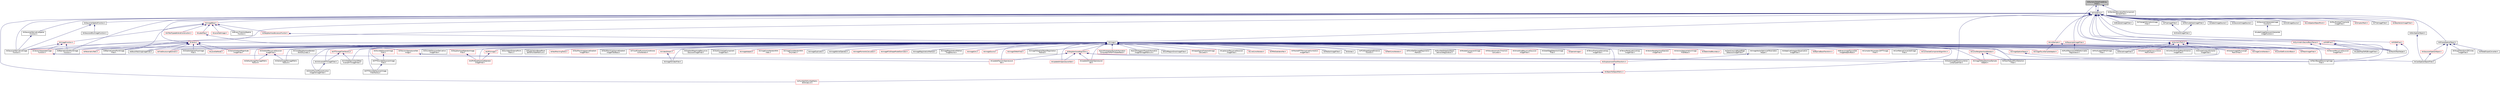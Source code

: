 digraph "itkNumericTraitsFixedArrayPixel.h"
{
 // LATEX_PDF_SIZE
  edge [fontname="Helvetica",fontsize="10",labelfontname="Helvetica",labelfontsize="10"];
  node [fontname="Helvetica",fontsize="10",shape=record];
  Node1 [label="itkNumericTraitsFixedArray\lPixel.h",height=0.2,width=0.4,color="black", fillcolor="grey75", style="filled", fontcolor="black",tooltip=" "];
  Node1 -> Node2 [dir="back",color="midnightblue",fontsize="10",style="solid",fontname="Helvetica"];
  Node2 [label="itkFixedArray.h",height=0.2,width=0.4,color="black", fillcolor="white", style="filled",URL="$itkFixedArray_8h.html",tooltip=" "];
  Node2 -> Node3 [dir="back",color="midnightblue",fontsize="10",style="solid",fontname="Helvetica"];
  Node3 [label="itkBSplineControlPointImage\lFilter.h",height=0.2,width=0.4,color="black", fillcolor="white", style="filled",URL="$itkBSplineControlPointImageFilter_8h.html",tooltip=" "];
  Node2 -> Node4 [dir="back",color="midnightblue",fontsize="10",style="solid",fontname="Helvetica"];
  Node4 [label="itkBSplineControlPointImage\lFunction.h",height=0.2,width=0.4,color="black", fillcolor="white", style="filled",URL="$itkBSplineControlPointImageFunction_8h.html",tooltip=" "];
  Node2 -> Node5 [dir="back",color="midnightblue",fontsize="10",style="solid",fontname="Helvetica"];
  Node5 [label="itkBilateralImageFilter.h",height=0.2,width=0.4,color="black", fillcolor="white", style="filled",URL="$itkBilateralImageFilter_8h.html",tooltip=" "];
  Node2 -> Node6 [dir="back",color="midnightblue",fontsize="10",style="solid",fontname="Helvetica"];
  Node6 [label="itkBoxSpatialObject.h",height=0.2,width=0.4,color="black", fillcolor="white", style="filled",URL="$itkBoxSpatialObject_8h.html",tooltip=" "];
  Node6 -> Node7 [dir="back",color="midnightblue",fontsize="10",style="solid",fontname="Helvetica"];
  Node7 [label="itkCastSpatialObjectFilter.h",height=0.2,width=0.4,color="black", fillcolor="white", style="filled",URL="$itkCastSpatialObjectFilter_8h.html",tooltip=" "];
  Node2 -> Node8 [dir="back",color="midnightblue",fontsize="10",style="solid",fontname="Helvetica"];
  Node8 [label="itkChangeInformationImage\lFilter.h",height=0.2,width=0.4,color="black", fillcolor="white", style="filled",URL="$itkChangeInformationImageFilter_8h.html",tooltip=" "];
  Node2 -> Node9 [dir="back",color="midnightblue",fontsize="10",style="solid",fontname="Helvetica"];
  Node9 [label="itkEllipseSpatialObject.h",height=0.2,width=0.4,color="black", fillcolor="white", style="filled",URL="$itkEllipseSpatialObject_8h.html",tooltip=" "];
  Node9 -> Node7 [dir="back",color="midnightblue",fontsize="10",style="solid",fontname="Helvetica"];
  Node9 -> Node10 [dir="back",color="midnightblue",fontsize="10",style="solid",fontname="Helvetica"];
  Node10 [label="itkGaussianSpatialObject.h",height=0.2,width=0.4,color="red", fillcolor="white", style="filled",URL="$itkGaussianSpatialObject_8h.html",tooltip=" "];
  Node10 -> Node7 [dir="back",color="midnightblue",fontsize="10",style="solid",fontname="Helvetica"];
  Node9 -> Node12 [dir="back",color="midnightblue",fontsize="10",style="solid",fontname="Helvetica"];
  Node12 [label="itkHoughTransform2DCircles\lImageFilter.h",height=0.2,width=0.4,color="black", fillcolor="white", style="filled",URL="$itkHoughTransform2DCirclesImageFilter_8h.html",tooltip=" "];
  Node9 -> Node13 [dir="back",color="midnightblue",fontsize="10",style="solid",fontname="Helvetica"];
  Node13 [label="itkMetaEllipseConverter.h",height=0.2,width=0.4,color="black", fillcolor="white", style="filled",URL="$itkMetaEllipseConverter_8h.html",tooltip=" "];
  Node2 -> Node14 [dir="back",color="midnightblue",fontsize="10",style="solid",fontname="Helvetica"];
  Node14 [label="itkFlipImageFilter.h",height=0.2,width=0.4,color="black", fillcolor="white", style="filled",URL="$itkFlipImageFilter_8h.html",tooltip=" "];
  Node14 -> Node15 [dir="back",color="midnightblue",fontsize="10",style="solid",fontname="Helvetica"];
  Node15 [label="itkOrientImageFilter.h",height=0.2,width=0.4,color="black", fillcolor="white", style="filled",URL="$itkOrientImageFilter_8h.html",tooltip=" "];
  Node2 -> Node16 [dir="back",color="midnightblue",fontsize="10",style="solid",fontname="Helvetica"];
  Node16 [label="itkGaborImageSource.h",height=0.2,width=0.4,color="black", fillcolor="white", style="filled",URL="$itkGaborImageSource_8h.html",tooltip=" "];
  Node2 -> Node17 [dir="back",color="midnightblue",fontsize="10",style="solid",fontname="Helvetica"];
  Node17 [label="itkGaussianDerivativeImage\lFunction.h",height=0.2,width=0.4,color="black", fillcolor="white", style="filled",URL="$itkGaussianDerivativeImageFunction_8h.html",tooltip=" "];
  Node2 -> Node18 [dir="back",color="midnightblue",fontsize="10",style="solid",fontname="Helvetica"];
  Node18 [label="itkGaussianDerivativeSpatial\lFunction.h",height=0.2,width=0.4,color="black", fillcolor="white", style="filled",URL="$itkGaussianDerivativeSpatialFunction_8h.html",tooltip=" "];
  Node18 -> Node17 [dir="back",color="midnightblue",fontsize="10",style="solid",fontname="Helvetica"];
  Node2 -> Node19 [dir="back",color="midnightblue",fontsize="10",style="solid",fontname="Helvetica"];
  Node19 [label="itkGaussianImageSource.h",height=0.2,width=0.4,color="black", fillcolor="white", style="filled",URL="$itkGaussianImageSource_8h.html",tooltip=" "];
  Node2 -> Node20 [dir="back",color="midnightblue",fontsize="10",style="solid",fontname="Helvetica"];
  Node20 [label="itkGaussianInterpolateImage\lFunction.h",height=0.2,width=0.4,color="black", fillcolor="white", style="filled",URL="$itkGaussianInterpolateImageFunction_8h.html",tooltip=" "];
  Node20 -> Node21 [dir="back",color="midnightblue",fontsize="10",style="solid",fontname="Helvetica"];
  Node21 [label="itkLabelImageGaussianInterpolate\lImageFunction.h",height=0.2,width=0.4,color="black", fillcolor="white", style="filled",URL="$itkLabelImageGaussianInterpolateImageFunction_8h.html",tooltip=" "];
  Node2 -> Node22 [dir="back",color="midnightblue",fontsize="10",style="solid",fontname="Helvetica"];
  Node22 [label="itkGaussianSpatialFunction.h",height=0.2,width=0.4,color="black", fillcolor="white", style="filled",URL="$itkGaussianSpatialFunction_8h.html",tooltip=" "];
  Node22 -> Node23 [dir="back",color="midnightblue",fontsize="10",style="solid",fontname="Helvetica"];
  Node23 [label="itkGaussianBlurImageFunction.h",height=0.2,width=0.4,color="black", fillcolor="white", style="filled",URL="$itkGaussianBlurImageFunction_8h.html",tooltip=" "];
  Node22 -> Node17 [dir="back",color="midnightblue",fontsize="10",style="solid",fontname="Helvetica"];
  Node2 -> Node24 [dir="back",color="midnightblue",fontsize="10",style="solid",fontname="Helvetica"];
  Node24 [label="itkGridImageSource.h",height=0.2,width=0.4,color="black", fillcolor="white", style="filled",URL="$itkGridImageSource_8h.html",tooltip=" "];
  Node2 -> Node25 [dir="back",color="midnightblue",fontsize="10",style="solid",fontname="Helvetica"];
  Node25 [label="itkImage.h",height=0.2,width=0.4,color="black", fillcolor="white", style="filled",URL="$itkImage_8h.html",tooltip=" "];
  Node25 -> Node26 [dir="back",color="midnightblue",fontsize="10",style="solid",fontname="Helvetica"];
  Node26 [label="itkAdaptiveHistogramEqualization\lImageFilter.h",height=0.2,width=0.4,color="black", fillcolor="white", style="filled",URL="$itkAdaptiveHistogramEqualizationImageFilter_8h.html",tooltip=" "];
  Node25 -> Node27 [dir="back",color="midnightblue",fontsize="10",style="solid",fontname="Helvetica"];
  Node27 [label="itkBSplineBaseTransform.h",height=0.2,width=0.4,color="red", fillcolor="white", style="filled",URL="$itkBSplineBaseTransform_8h.html",tooltip=" "];
  Node25 -> Node4 [dir="back",color="midnightblue",fontsize="10",style="solid",fontname="Helvetica"];
  Node25 -> Node50 [dir="back",color="midnightblue",fontsize="10",style="solid",fontname="Helvetica"];
  Node50 [label="itkBinaryImageToLevelSet\lImageAdaptorBase.h",height=0.2,width=0.4,color="red", fillcolor="white", style="filled",URL="$itkBinaryImageToLevelSetImageAdaptorBase_8h.html",tooltip=" "];
  Node25 -> Node52 [dir="back",color="midnightblue",fontsize="10",style="solid",fontname="Helvetica"];
  Node52 [label="itkBlockMatchingImageFilter.h",height=0.2,width=0.4,color="black", fillcolor="white", style="filled",URL="$itkBlockMatchingImageFilter_8h.html",tooltip=" "];
  Node25 -> Node53 [dir="back",color="midnightblue",fontsize="10",style="solid",fontname="Helvetica"];
  Node53 [label="itkComplexToComplex1DFFTImage\lFilter.h",height=0.2,width=0.4,color="red", fillcolor="white", style="filled",URL="$itkComplexToComplex1DFFTImageFilter_8h.html",tooltip=" "];
  Node25 -> Node56 [dir="back",color="midnightblue",fontsize="10",style="solid",fontname="Helvetica"];
  Node56 [label="itkConfidenceConnectedImage\lFilter.h",height=0.2,width=0.4,color="black", fillcolor="white", style="filled",URL="$itkConfidenceConnectedImageFilter_8h.html",tooltip=" "];
  Node25 -> Node57 [dir="back",color="midnightblue",fontsize="10",style="solid",fontname="Helvetica"];
  Node57 [label="itkConnectedComponentAlgorithm.h",height=0.2,width=0.4,color="red", fillcolor="white", style="filled",URL="$itkConnectedComponentAlgorithm_8h.html",tooltip=" "];
  Node25 -> Node61 [dir="back",color="midnightblue",fontsize="10",style="solid",fontname="Helvetica"];
  Node61 [label="itkConstNeighborhoodIterator.h",height=0.2,width=0.4,color="red", fillcolor="white", style="filled",URL="$itkConstNeighborhoodIterator_8h.html",tooltip=" "];
  Node61 -> Node165 [dir="back",color="midnightblue",fontsize="10",style="solid",fontname="Helvetica"];
  Node165 [label="itkImageToNeighborhoodSample\lAdaptor.h",height=0.2,width=0.4,color="red", fillcolor="white", style="filled",URL="$itkImageToNeighborhoodSampleAdaptor_8h.html",tooltip=" "];
  Node61 -> Node174 [dir="back",color="midnightblue",fontsize="10",style="solid",fontname="Helvetica"];
  Node174 [label="itkMaskFeaturePointSelection\lFilter.h",height=0.2,width=0.4,color="black", fillcolor="white", style="filled",URL="$itkMaskFeaturePointSelectionFilter_8h.html",tooltip=" "];
  Node25 -> Node239 [dir="back",color="midnightblue",fontsize="10",style="solid",fontname="Helvetica"];
  Node239 [label="itkConstNeighborhoodIterator\lWithOnlyIndex.h",height=0.2,width=0.4,color="black", fillcolor="white", style="filled",URL="$itkConstNeighborhoodIteratorWithOnlyIndex_8h.html",tooltip=" "];
  Node25 -> Node240 [dir="back",color="midnightblue",fontsize="10",style="solid",fontname="Helvetica"];
  Node240 [label="itkContourDirectedMeanDistance\lImageFilter.h",height=0.2,width=0.4,color="black", fillcolor="white", style="filled",URL="$itkContourDirectedMeanDistanceImageFilter_8h.html",tooltip=" "];
  Node25 -> Node241 [dir="back",color="midnightblue",fontsize="10",style="solid",fontname="Helvetica"];
  Node241 [label="itkDefaultImageToImageMetric\lTraitsv4.h",height=0.2,width=0.4,color="red", fillcolor="white", style="filled",URL="$itkDefaultImageToImageMetricTraitsv4_8h.html",tooltip=" "];
  Node25 -> Node253 [dir="back",color="midnightblue",fontsize="10",style="solid",fontname="Helvetica"];
  Node253 [label="itkDirectFourierReconstruction\lImageToImageFilter.h",height=0.2,width=0.4,color="black", fillcolor="white", style="filled",URL="$itkDirectFourierReconstructionImageToImageFilter_8h.html",tooltip=" "];
  Node25 -> Node254 [dir="back",color="midnightblue",fontsize="10",style="solid",fontname="Helvetica"];
  Node254 [label="itkDiscreteGaussianDerivative\lImageFilter.h",height=0.2,width=0.4,color="black", fillcolor="white", style="filled",URL="$itkDiscreteGaussianDerivativeImageFilter_8h.html",tooltip=" "];
  Node25 -> Node255 [dir="back",color="midnightblue",fontsize="10",style="solid",fontname="Helvetica"];
  Node255 [label="itkDiscreteGaussianImage\lFilter.h",height=0.2,width=0.4,color="red", fillcolor="white", style="filled",URL="$itkDiscreteGaussianImageFilter_8h.html",tooltip=" "];
  Node255 -> Node256 [dir="back",color="midnightblue",fontsize="10",style="solid",fontname="Helvetica"];
  Node256 [label="itkFFTDiscreteGaussianImage\lFilter.h",height=0.2,width=0.4,color="black", fillcolor="white", style="filled",URL="$itkFFTDiscreteGaussianImageFilter_8h.html",tooltip=" "];
  Node256 -> Node257 [dir="back",color="midnightblue",fontsize="10",style="solid",fontname="Helvetica"];
  Node257 [label="itkFFTDiscreteGaussianImage\lFilterFactory.h",height=0.2,width=0.4,color="black", fillcolor="white", style="filled",URL="$itkFFTDiscreteGaussianImageFilterFactory_8h.html",tooltip=" "];
  Node25 -> Node259 [dir="back",color="midnightblue",fontsize="10",style="solid",fontname="Helvetica"];
  Node259 [label="itkDisplacementFieldTransform.h",height=0.2,width=0.4,color="red", fillcolor="white", style="filled",URL="$itkDisplacementFieldTransform_8h.html",tooltip=" "];
  Node259 -> Node265 [dir="back",color="midnightblue",fontsize="10",style="solid",fontname="Helvetica"];
  Node265 [label="itkObjectToObjectMetric.h",height=0.2,width=0.4,color="red", fillcolor="white", style="filled",URL="$itkObjectToObjectMetric_8h.html",tooltip=" "];
  Node265 -> Node267 [dir="back",color="midnightblue",fontsize="10",style="solid",fontname="Helvetica"];
  Node267 [label="itkPointSetToPointSetMetric\lWithIndexv4.h",height=0.2,width=0.4,color="red", fillcolor="white", style="filled",URL="$itkPointSetToPointSetMetricWithIndexv4_8h.html",tooltip=" "];
  Node25 -> Node277 [dir="back",color="midnightblue",fontsize="10",style="solid",fontname="Helvetica"];
  Node277 [label="itkEuclideanDistancePoint\lMetric.h",height=0.2,width=0.4,color="black", fillcolor="white", style="filled",URL="$itkEuclideanDistancePointMetric_8h.html",tooltip=" "];
  Node25 -> Node270 [dir="back",color="midnightblue",fontsize="10",style="solid",fontname="Helvetica"];
  Node270 [label="itkExpectationBasedPoint\lSetToPointSetMetricv4.h",height=0.2,width=0.4,color="black", fillcolor="white", style="filled",URL="$itkExpectationBasedPointSetToPointSetMetricv4_8h.html",tooltip=" "];
  Node25 -> Node256 [dir="back",color="midnightblue",fontsize="10",style="solid",fontname="Helvetica"];
  Node25 -> Node257 [dir="back",color="midnightblue",fontsize="10",style="solid",fontname="Helvetica"];
  Node25 -> Node278 [dir="back",color="midnightblue",fontsize="10",style="solid",fontname="Helvetica"];
  Node278 [label="itkFFTImageFilterFactory.h",height=0.2,width=0.4,color="red", fillcolor="white", style="filled",URL="$itkFFTImageFilterFactory_8h.html",tooltip=" "];
  Node278 -> Node289 [dir="back",color="midnightblue",fontsize="10",style="solid",fontname="Helvetica"];
  Node289 [label="itkVnlHalfHermitianToReal\lInverseFFTImageFilter.h",height=0.2,width=0.4,color="black", fillcolor="white", style="filled",URL="$itkVnlHalfHermitianToRealInverseFFTImageFilter_8h.html",tooltip=" "];
  Node278 -> Node291 [dir="back",color="midnightblue",fontsize="10",style="solid",fontname="Helvetica"];
  Node291 [label="itkVnlInverseFFTImageFilter.h",height=0.2,width=0.4,color="black", fillcolor="white", style="filled",URL="$itkVnlInverseFFTImageFilter_8h.html",tooltip=" "];
  Node291 -> Node253 [dir="back",color="midnightblue",fontsize="10",style="solid",fontname="Helvetica"];
  Node25 -> Node293 [dir="back",color="midnightblue",fontsize="10",style="solid",fontname="Helvetica"];
  Node293 [label="itkFastMarchingTraits.h",height=0.2,width=0.4,color="red", fillcolor="white", style="filled",URL="$itkFastMarchingTraits_8h.html",tooltip=" "];
  Node25 -> Node301 [dir="back",color="midnightblue",fontsize="10",style="solid",fontname="Helvetica"];
  Node301 [label="itkFastMarchingUpwindGradient\lImageFilter.h",height=0.2,width=0.4,color="red", fillcolor="white", style="filled",URL="$itkFastMarchingUpwindGradientImageFilter_8h.html",tooltip=" "];
  Node25 -> Node214 [dir="back",color="midnightblue",fontsize="10",style="solid",fontname="Helvetica"];
  Node214 [label="itkFastMarchingUpwindGradient\lImageFilterBase.h",height=0.2,width=0.4,color="black", fillcolor="white", style="filled",URL="$itkFastMarchingUpwindGradientImageFilterBase_8h.html",tooltip=" "];
  Node25 -> Node303 [dir="back",color="midnightblue",fontsize="10",style="solid",fontname="Helvetica"];
  Node303 [label="itkFlatStructuringElement.h",height=0.2,width=0.4,color="red", fillcolor="white", style="filled",URL="$itkFlatStructuringElement_8h.html",tooltip=" "];
  Node25 -> Node307 [dir="back",color="midnightblue",fontsize="10",style="solid",fontname="Helvetica"];
  Node307 [label="itkFloodFilledFunctionConditional\lConstIterator.h",height=0.2,width=0.4,color="red", fillcolor="white", style="filled",URL="$itkFloodFilledFunctionConditionalConstIterator_8h.html",tooltip=" "];
  Node25 -> Node312 [dir="back",color="midnightblue",fontsize="10",style="solid",fontname="Helvetica"];
  Node312 [label="itkGPUImage.h",height=0.2,width=0.4,color="red", fillcolor="white", style="filled",URL="$itkGPUImage_8h.html",tooltip=" "];
  Node312 -> Node322 [dir="back",color="midnightblue",fontsize="10",style="solid",fontname="Helvetica"];
  Node322 [label="itkGPUNeighborhoodOperator\lImageFilter.h",height=0.2,width=0.4,color="red", fillcolor="white", style="filled",URL="$itkGPUNeighborhoodOperatorImageFilter_8h.html",tooltip=" "];
  Node25 -> Node322 [dir="back",color="midnightblue",fontsize="10",style="solid",fontname="Helvetica"];
  Node25 -> Node17 [dir="back",color="midnightblue",fontsize="10",style="solid",fontname="Helvetica"];
  Node25 -> Node324 [dir="back",color="midnightblue",fontsize="10",style="solid",fontname="Helvetica"];
  Node324 [label="itkGradientMagnitudeRecursive\lGaussianImageFilter.h",height=0.2,width=0.4,color="black", fillcolor="white", style="filled",URL="$itkGradientMagnitudeRecursiveGaussianImageFilter_8h.html",tooltip=" "];
  Node25 -> Node325 [dir="back",color="midnightblue",fontsize="10",style="solid",fontname="Helvetica"];
  Node325 [label="itkGradientRecursiveGaussian\lImageFilter.h",height=0.2,width=0.4,color="red", fillcolor="white", style="filled",URL="$itkGradientRecursiveGaussianImageFilter_8h.html",tooltip=" "];
  Node325 -> Node241 [dir="back",color="midnightblue",fontsize="10",style="solid",fontname="Helvetica"];
  Node325 -> Node334 [dir="back",color="midnightblue",fontsize="10",style="solid",fontname="Helvetica"];
  Node334 [label="itkVectorImageToImageMetric\lTraitsv4.h",height=0.2,width=0.4,color="black", fillcolor="white", style="filled",URL="$itkVectorImageToImageMetricTraitsv4_8h.html",tooltip=" "];
  Node25 -> Node335 [dir="back",color="midnightblue",fontsize="10",style="solid",fontname="Helvetica"];
  Node335 [label="itkGradientVectorFlowImage\lFilter.h",height=0.2,width=0.4,color="black", fillcolor="white", style="filled",URL="$itkGradientVectorFlowImageFilter_8h.html",tooltip=" "];
  Node25 -> Node336 [dir="back",color="midnightblue",fontsize="10",style="solid",fontname="Helvetica"];
  Node336 [label="itkHardConnectedComponent\lImageFilter.h",height=0.2,width=0.4,color="black", fillcolor="white", style="filled",URL="$itkHardConnectedComponentImageFilter_8h.html",tooltip=" "];
  Node25 -> Node337 [dir="back",color="midnightblue",fontsize="10",style="solid",fontname="Helvetica"];
  Node337 [label="itkHessianRecursiveGaussian\lImageFilter.h",height=0.2,width=0.4,color="red", fillcolor="white", style="filled",URL="$itkHessianRecursiveGaussianImageFilter_8h.html",tooltip=" "];
  Node25 -> Node339 [dir="back",color="midnightblue",fontsize="10",style="solid",fontname="Helvetica"];
  Node339 [label="itkImageAdaptor.h",height=0.2,width=0.4,color="red", fillcolor="white", style="filled",URL="$itkImageAdaptor_8h.html",tooltip=" "];
  Node25 -> Node366 [dir="back",color="midnightblue",fontsize="10",style="solid",fontname="Helvetica"];
  Node366 [label="itkImageConstIterator.h",height=0.2,width=0.4,color="red", fillcolor="white", style="filled",URL="$itkImageConstIterator_8h.html",tooltip=" "];
  Node25 -> Node418 [dir="back",color="midnightblue",fontsize="10",style="solid",fontname="Helvetica"];
  Node418 [label="itkImageConstIteratorWith\lIndex.h",height=0.2,width=0.4,color="red", fillcolor="white", style="filled",URL="$itkImageConstIteratorWithIndex_8h.html",tooltip=" "];
  Node25 -> Node563 [dir="back",color="midnightblue",fontsize="10",style="solid",fontname="Helvetica"];
  Node563 [label="itkImageConstIteratorWith\lOnlyIndex.h",height=0.2,width=0.4,color="red", fillcolor="white", style="filled",URL="$itkImageConstIteratorWithOnlyIndex_8h.html",tooltip=" "];
  Node25 -> Node566 [dir="back",color="midnightblue",fontsize="10",style="solid",fontname="Helvetica"];
  Node566 [label="itkImageDuplicator.h",height=0.2,width=0.4,color="black", fillcolor="white", style="filled",URL="$itkImageDuplicator_8h.html",tooltip=" "];
  Node25 -> Node567 [dir="back",color="midnightblue",fontsize="10",style="solid",fontname="Helvetica"];
  Node567 [label="itkImageKernelOperator.h",height=0.2,width=0.4,color="black", fillcolor="white", style="filled",URL="$itkImageKernelOperator_8h.html",tooltip=" "];
  Node25 -> Node568 [dir="back",color="midnightblue",fontsize="10",style="solid",fontname="Helvetica"];
  Node568 [label="itkImageMomentsCalculator.h",height=0.2,width=0.4,color="red", fillcolor="white", style="filled",URL="$itkImageMomentsCalculator_8h.html",tooltip=" "];
  Node25 -> Node387 [dir="back",color="midnightblue",fontsize="10",style="solid",fontname="Helvetica"];
  Node387 [label="itkImagePCAShapeModelEstimator.h",height=0.2,width=0.4,color="red", fillcolor="white", style="filled",URL="$itkImagePCAShapeModelEstimator_8h.html",tooltip=" "];
  Node25 -> Node40 [dir="back",color="midnightblue",fontsize="10",style="solid",fontname="Helvetica"];
  Node40 [label="itkImageRegistrationMethod.h",height=0.2,width=0.4,color="black", fillcolor="white", style="filled",URL="$itkImageRegistrationMethod_8h.html",tooltip=" "];
  Node25 -> Node444 [dir="back",color="midnightblue",fontsize="10",style="solid",fontname="Helvetica"];
  Node444 [label="itkImageRegistrationMethod\lImageSource.h",height=0.2,width=0.4,color="black", fillcolor="white", style="filled",URL="$itkImageRegistrationMethodImageSource_8h.html",tooltip=" "];
  Node25 -> Node571 [dir="back",color="midnightblue",fontsize="10",style="solid",fontname="Helvetica"];
  Node571 [label="itkImageSink.h",height=0.2,width=0.4,color="red", fillcolor="white", style="filled",URL="$itkImageSink_8h.html",tooltip=" "];
  Node25 -> Node592 [dir="back",color="midnightblue",fontsize="10",style="solid",fontname="Helvetica"];
  Node592 [label="itkImageSource.h",height=0.2,width=0.4,color="red", fillcolor="white", style="filled",URL="$itkImageSource_8h.html",tooltip=" "];
  Node25 -> Node838 [dir="back",color="midnightblue",fontsize="10",style="solid",fontname="Helvetica"];
  Node838 [label="itkImageSpatialObject.h",height=0.2,width=0.4,color="red", fillcolor="white", style="filled",URL="$itkImageSpatialObject_8h.html",tooltip=" "];
  Node838 -> Node7 [dir="back",color="midnightblue",fontsize="10",style="solid",fontname="Helvetica"];
  Node25 -> Node392 [dir="back",color="midnightblue",fontsize="10",style="solid",fontname="Helvetica"];
  Node392 [label="itkImageToListSampleAdaptor.h",height=0.2,width=0.4,color="red", fillcolor="white", style="filled",URL="$itkImageToListSampleAdaptor_8h.html",tooltip=" "];
  Node25 -> Node165 [dir="back",color="midnightblue",fontsize="10",style="solid",fontname="Helvetica"];
  Node25 -> Node840 [dir="back",color="midnightblue",fontsize="10",style="solid",fontname="Helvetica"];
  Node840 [label="itkImageToPathFilter.h",height=0.2,width=0.4,color="red", fillcolor="white", style="filled",URL="$itkImageToPathFilter_8h.html",tooltip=" "];
  Node25 -> Node841 [dir="back",color="midnightblue",fontsize="10",style="solid",fontname="Helvetica"];
  Node841 [label="itkImageToSpatialObjectRegistration\lMethod.h",height=0.2,width=0.4,color="black", fillcolor="white", style="filled",URL="$itkImageToSpatialObjectRegistrationMethod_8h.html",tooltip=" "];
  Node25 -> Node842 [dir="back",color="midnightblue",fontsize="10",style="solid",fontname="Helvetica"];
  Node842 [label="itkImageToVideoFilter.h",height=0.2,width=0.4,color="black", fillcolor="white", style="filled",URL="$itkImageToVideoFilter_8h.html",tooltip=" "];
  Node25 -> Node843 [dir="back",color="midnightblue",fontsize="10",style="solid",fontname="Helvetica"];
  Node843 [label="itkImageVectorOptimizerParameters\lHelper.h",height=0.2,width=0.4,color="black", fillcolor="white", style="filled",URL="$itkImageVectorOptimizerParametersHelper_8h.html",tooltip=" "];
  Node843 -> Node259 [dir="back",color="midnightblue",fontsize="10",style="solid",fontname="Helvetica"];
  Node25 -> Node844 [dir="back",color="midnightblue",fontsize="10",style="solid",fontname="Helvetica"];
  Node844 [label="itkJointHistogramMutualInformation\lComputeJointPDFThreaderBase.h",height=0.2,width=0.4,color="red", fillcolor="white", style="filled",URL="$itkJointHistogramMutualInformationComputeJointPDFThreaderBase_8h.html",tooltip=" "];
  Node25 -> Node250 [dir="back",color="midnightblue",fontsize="10",style="solid",fontname="Helvetica"];
  Node250 [label="itkJointHistogramMutualInformation\lImageToImageMetricv4.h",height=0.2,width=0.4,color="black", fillcolor="white", style="filled",URL="$itkJointHistogramMutualInformationImageToImageMetricv4_8h.html",tooltip=" "];
  Node25 -> Node399 [dir="back",color="midnightblue",fontsize="10",style="solid",fontname="Helvetica"];
  Node399 [label="itkKLMRegionGrowImageFilter.h",height=0.2,width=0.4,color="black", fillcolor="white", style="filled",URL="$itkKLMRegionGrowImageFilter_8h.html",tooltip=" "];
  Node25 -> Node846 [dir="back",color="midnightblue",fontsize="10",style="solid",fontname="Helvetica"];
  Node846 [label="itkKappaSigmaThresholdImage\lCalculator.h",height=0.2,width=0.4,color="red", fillcolor="white", style="filled",URL="$itkKappaSigmaThresholdImageCalculator_8h.html",tooltip=" "];
  Node25 -> Node756 [dir="back",color="midnightblue",fontsize="10",style="solid",fontname="Helvetica"];
  Node756 [label="itkLabelMapToRGBImageFilter.h",height=0.2,width=0.4,color="black", fillcolor="white", style="filled",URL="$itkLabelMapToRGBImageFilter_8h.html",tooltip=" "];
  Node25 -> Node695 [dir="back",color="midnightblue",fontsize="10",style="solid",fontname="Helvetica"];
  Node695 [label="itkLaplacianRecursiveGaussian\lImageFilter.h",height=0.2,width=0.4,color="black", fillcolor="white", style="filled",URL="$itkLaplacianRecursiveGaussianImageFilter_8h.html",tooltip=" "];
  Node25 -> Node448 [dir="back",color="midnightblue",fontsize="10",style="solid",fontname="Helvetica"];
  Node448 [label="itkLevelSetEvolutionBase.h",height=0.2,width=0.4,color="red", fillcolor="white", style="filled",URL="$itkLevelSetEvolutionBase_8h.html",tooltip=" "];
  Node25 -> Node847 [dir="back",color="midnightblue",fontsize="10",style="solid",fontname="Helvetica"];
  Node847 [label="itkLevelSetNode.h",height=0.2,width=0.4,color="red", fillcolor="white", style="filled",URL="$itkLevelSetNode_8h.html",tooltip=" "];
  Node25 -> Node853 [dir="back",color="midnightblue",fontsize="10",style="solid",fontname="Helvetica"];
  Node853 [label="itkLineConstIterator.h",height=0.2,width=0.4,color="red", fillcolor="white", style="filled",URL="$itkLineConstIterator_8h.html",tooltip=" "];
  Node25 -> Node855 [dir="back",color="midnightblue",fontsize="10",style="solid",fontname="Helvetica"];
  Node855 [label="itkMRASlabIdentifier.h",height=0.2,width=0.4,color="red", fillcolor="white", style="filled",URL="$itkMRASlabIdentifier_8h.html",tooltip=" "];
  Node25 -> Node856 [dir="back",color="midnightblue",fontsize="10",style="solid",fontname="Helvetica"];
  Node856 [label="itkMalcolmSparseLevelSet\lImage.h",height=0.2,width=0.4,color="red", fillcolor="white", style="filled",URL="$itkMalcolmSparseLevelSetImage_8h.html",tooltip=" "];
  Node856 -> Node204 [dir="back",color="midnightblue",fontsize="10",style="solid",fontname="Helvetica"];
  Node204 [label="itkUpdateMalcolmSparseLevel\lSet.h",height=0.2,width=0.4,color="red", fillcolor="white", style="filled",URL="$itkUpdateMalcolmSparseLevelSet_8h.html",tooltip=" "];
  Node25 -> Node174 [dir="back",color="midnightblue",fontsize="10",style="solid",fontname="Helvetica"];
  Node25 -> Node761 [dir="back",color="midnightblue",fontsize="10",style="solid",fontname="Helvetica"];
  Node761 [label="itkMaskedFFTNormalizedCorrelation\lImageFilter.h",height=0.2,width=0.4,color="red", fillcolor="white", style="filled",URL="$itkMaskedFFTNormalizedCorrelationImageFilter_8h.html",tooltip=" "];
  Node25 -> Node490 [dir="back",color="midnightblue",fontsize="10",style="solid",fontname="Helvetica"];
  Node490 [label="itkMeanImageFilter.h",height=0.2,width=0.4,color="red", fillcolor="white", style="filled",URL="$itkMeanImageFilter_8h.html",tooltip=" "];
  Node25 -> Node491 [dir="back",color="midnightblue",fontsize="10",style="solid",fontname="Helvetica"];
  Node491 [label="itkMedianImageFilter.h",height=0.2,width=0.4,color="black", fillcolor="white", style="filled",URL="$itkMedianImageFilter_8h.html",tooltip=" "];
  Node25 -> Node404 [dir="back",color="midnightblue",fontsize="10",style="solid",fontname="Helvetica"];
  Node404 [label="itkMultiLabelSTAPLEImage\lFilter.h",height=0.2,width=0.4,color="black", fillcolor="white", style="filled",URL="$itkMultiLabelSTAPLEImageFilter_8h.html",tooltip=" "];
  Node25 -> Node103 [dir="back",color="midnightblue",fontsize="10",style="solid",fontname="Helvetica"];
  Node103 [label="itkMultiResolutionPDEDeformable\lRegistration.h",height=0.2,width=0.4,color="black", fillcolor="white", style="filled",URL="$itkMultiResolutionPDEDeformableRegistration_8h.html",tooltip=" "];
  Node25 -> Node227 [dir="back",color="midnightblue",fontsize="10",style="solid",fontname="Helvetica"];
  Node227 [label="itkNeighborhoodAlgorithm.h",height=0.2,width=0.4,color="red", fillcolor="white", style="filled",URL="$itkNeighborhoodAlgorithm_8h.html",tooltip=" "];
  Node227 -> Node167 [dir="back",color="midnightblue",fontsize="10",style="solid",fontname="Helvetica"];
  Node167 [label="itkPatchBasedDenoisingImage\lFilter.h",height=0.2,width=0.4,color="black", fillcolor="white", style="filled",URL="$itkPatchBasedDenoisingImageFilter_8h.html",tooltip=" "];
  Node227 -> Node203 [dir="back",color="midnightblue",fontsize="10",style="solid",fontname="Helvetica"];
  Node203 [label="itkScalarImageToCooccurrence\lListSampleFilter.h",height=0.2,width=0.4,color="black", fillcolor="white", style="filled",URL="$itkScalarImageToCooccurrenceListSampleFilter_8h.html",tooltip=" "];
  Node227 -> Node204 [dir="back",color="midnightblue",fontsize="10",style="solid",fontname="Helvetica"];
  Node227 -> Node206 [dir="back",color="midnightblue",fontsize="10",style="solid",fontname="Helvetica"];
  Node206 [label="itkUpdateShiSparseLevelSet.h",height=0.2,width=0.4,color="red", fillcolor="white", style="filled",URL="$itkUpdateShiSparseLevelSet_8h.html",tooltip=" "];
  Node227 -> Node207 [dir="back",color="midnightblue",fontsize="10",style="solid",fontname="Helvetica"];
  Node207 [label="itkUpdateWhitakerSparseLevel\lSet.h",height=0.2,width=0.4,color="red", fillcolor="white", style="filled",URL="$itkUpdateWhitakerSparseLevelSet_8h.html",tooltip=" "];
  Node25 -> Node769 [dir="back",color="midnightblue",fontsize="10",style="solid",fontname="Helvetica"];
  Node769 [label="itkNeighborhoodOperatorImage\lFilter.h",height=0.2,width=0.4,color="red", fillcolor="white", style="filled",URL="$itkNeighborhoodOperatorImageFilter_8h.html",tooltip=" "];
  Node769 -> Node322 [dir="back",color="midnightblue",fontsize="10",style="solid",fontname="Helvetica"];
  Node25 -> Node493 [dir="back",color="midnightblue",fontsize="10",style="solid",fontname="Helvetica"];
  Node493 [label="itkNoiseImageFilter.h",height=0.2,width=0.4,color="black", fillcolor="white", style="filled",URL="$itkNoiseImageFilter_8h.html",tooltip=" "];
  Node25 -> Node265 [dir="back",color="midnightblue",fontsize="10",style="solid",fontname="Helvetica"];
  Node25 -> Node857 [dir="back",color="midnightblue",fontsize="10",style="solid",fontname="Helvetica"];
  Node857 [label="itkOctree.h",height=0.2,width=0.4,color="black", fillcolor="white", style="filled",URL="$itkOctree_8h.html",tooltip=" "];
  Node25 -> Node858 [dir="back",color="midnightblue",fontsize="10",style="solid",fontname="Helvetica"];
  Node858 [label="itkPCAShapeSignedDistance\lFunction.h",height=0.2,width=0.4,color="black", fillcolor="white", style="filled",URL="$itkPCAShapeSignedDistanceFunction_8h.html",tooltip=" "];
  Node25 -> Node859 [dir="back",color="midnightblue",fontsize="10",style="solid",fontname="Helvetica"];
  Node859 [label="itkPathConstIterator.h",height=0.2,width=0.4,color="red", fillcolor="white", style="filled",URL="$itkPathConstIterator_8h.html",tooltip=" "];
  Node25 -> Node330 [dir="back",color="midnightblue",fontsize="10",style="solid",fontname="Helvetica"];
  Node330 [label="itkPointSetToImageRegistration\lMethod.h",height=0.2,width=0.4,color="black", fillcolor="white", style="filled",URL="$itkPointSetToImageRegistrationMethod_8h.html",tooltip=" "];
  Node25 -> Node331 [dir="back",color="midnightblue",fontsize="10",style="solid",fontname="Helvetica"];
  Node331 [label="itkPointSetToSpatialObject\lDemonsRegistration.h",height=0.2,width=0.4,color="black", fillcolor="white", style="filled",URL="$itkPointSetToSpatialObjectDemonsRegistration_8h.html",tooltip=" "];
  Node25 -> Node696 [dir="back",color="midnightblue",fontsize="10",style="solid",fontname="Helvetica"];
  Node696 [label="itkRelabelComponentImage\lFilter.h",height=0.2,width=0.4,color="red", fillcolor="white", style="filled",URL="$itkRelabelComponentImageFilter_8h.html",tooltip=" "];
  Node25 -> Node861 [dir="back",color="midnightblue",fontsize="10",style="solid",fontname="Helvetica"];
  Node861 [label="itkRobustAutomaticThreshold\lCalculator.h",height=0.2,width=0.4,color="red", fillcolor="white", style="filled",URL="$itkRobustAutomaticThresholdCalculator_8h.html",tooltip=" "];
  Node25 -> Node862 [dir="back",color="midnightblue",fontsize="10",style="solid",fontname="Helvetica"];
  Node862 [label="itkScalarImageToCooccurrence\lMatrixFilter.h",height=0.2,width=0.4,color="red", fillcolor="white", style="filled",URL="$itkScalarImageToCooccurrenceMatrixFilter_8h.html",tooltip=" "];
  Node25 -> Node864 [dir="back",color="midnightblue",fontsize="10",style="solid",fontname="Helvetica"];
  Node864 [label="itkScalarImageToRunLength\lMatrixFilter.h",height=0.2,width=0.4,color="red", fillcolor="white", style="filled",URL="$itkScalarImageToRunLengthMatrixFilter_8h.html",tooltip=" "];
  Node25 -> Node494 [dir="back",color="midnightblue",fontsize="10",style="solid",fontname="Helvetica"];
  Node494 [label="itkSimpleContourExtractor\lImageFilter.h",height=0.2,width=0.4,color="black", fillcolor="white", style="filled",URL="$itkSimpleContourExtractorImageFilter_8h.html",tooltip=" "];
  Node25 -> Node496 [dir="back",color="midnightblue",fontsize="10",style="solid",fontname="Helvetica"];
  Node496 [label="itkSmoothingRecursiveGaussian\lImageFilter.h",height=0.2,width=0.4,color="red", fillcolor="white", style="filled",URL="$itkSmoothingRecursiveGaussianImageFilter_8h.html",tooltip=" "];
  Node25 -> Node808 [dir="back",color="midnightblue",fontsize="10",style="solid",fontname="Helvetica"];
  Node808 [label="itkSobelEdgeDetectionImage\lFilter.h",height=0.2,width=0.4,color="black", fillcolor="white", style="filled",URL="$itkSobelEdgeDetectionImageFilter_8h.html",tooltip=" "];
  Node25 -> Node866 [dir="back",color="midnightblue",fontsize="10",style="solid",fontname="Helvetica"];
  Node866 [label="itkSparseImage.h",height=0.2,width=0.4,color="red", fillcolor="white", style="filled",URL="$itkSparseImage_8h.html",tooltip=" "];
  Node25 -> Node510 [dir="back",color="midnightblue",fontsize="10",style="solid",fontname="Helvetica"];
  Node510 [label="itkTensorFractionalAnisotropy\lImageFilter.h",height=0.2,width=0.4,color="black", fillcolor="white", style="filled",URL="$itkTensorFractionalAnisotropyImageFilter_8h.html",tooltip=" "];
  Node25 -> Node511 [dir="back",color="midnightblue",fontsize="10",style="solid",fontname="Helvetica"];
  Node511 [label="itkTensorRelativeAnisotropy\lImageFilter.h",height=0.2,width=0.4,color="black", fillcolor="white", style="filled",URL="$itkTensorRelativeAnisotropyImageFilter_8h.html",tooltip=" "];
  Node25 -> Node204 [dir="back",color="midnightblue",fontsize="10",style="solid",fontname="Helvetica"];
  Node25 -> Node206 [dir="back",color="midnightblue",fontsize="10",style="solid",fontname="Helvetica"];
  Node25 -> Node207 [dir="back",color="midnightblue",fontsize="10",style="solid",fontname="Helvetica"];
  Node25 -> Node232 [dir="back",color="midnightblue",fontsize="10",style="solid",fontname="Helvetica"];
  Node232 [label="itkVectorGradientMagnitude\lImageFilter.h",height=0.2,width=0.4,color="red", fillcolor="white", style="filled",URL="$itkVectorGradientMagnitudeImageFilter_8h.html",tooltip=" "];
  Node25 -> Node334 [dir="back",color="midnightblue",fontsize="10",style="solid",fontname="Helvetica"];
  Node25 -> Node815 [dir="back",color="midnightblue",fontsize="10",style="solid",fontname="Helvetica"];
  Node815 [label="itkVectorNeighborhoodOperator\lImageFilter.h",height=0.2,width=0.4,color="red", fillcolor="white", style="filled",URL="$itkVectorNeighborhoodOperatorImageFilter_8h.html",tooltip=" "];
  Node25 -> Node867 [dir="back",color="midnightblue",fontsize="10",style="solid",fontname="Helvetica"];
  Node867 [label="itkVideoStream.h",height=0.2,width=0.4,color="red", fillcolor="white", style="filled",URL="$itkVideoStream_8h.html",tooltip=" "];
  Node867 -> Node842 [dir="back",color="midnightblue",fontsize="10",style="solid",fontname="Helvetica"];
  Node25 -> Node289 [dir="back",color="midnightblue",fontsize="10",style="solid",fontname="Helvetica"];
  Node25 -> Node291 [dir="back",color="midnightblue",fontsize="10",style="solid",fontname="Helvetica"];
  Node25 -> Node816 [dir="back",color="midnightblue",fontsize="10",style="solid",fontname="Helvetica"];
  Node816 [label="itkVoronoiSegmentationImage\lFilterBase.h",height=0.2,width=0.4,color="red", fillcolor="white", style="filled",URL="$itkVoronoiSegmentationImageFilterBase_8h.html",tooltip=" "];
  Node25 -> Node875 [dir="back",color="midnightblue",fontsize="10",style="solid",fontname="Helvetica"];
  Node875 [label="itkWatershedBoundary.h",height=0.2,width=0.4,color="red", fillcolor="white", style="filled",URL="$itkWatershedBoundary_8h.html",tooltip=" "];
  Node25 -> Node826 [dir="back",color="midnightblue",fontsize="10",style="solid",fontname="Helvetica"];
  Node826 [label="itkZeroCrossingBasedEdge\lDetectionImageFilter.h",height=0.2,width=0.4,color="black", fillcolor="white", style="filled",URL="$itkZeroCrossingBasedEdgeDetectionImageFilter_8h.html",tooltip=" "];
  Node2 -> Node880 [dir="back",color="midnightblue",fontsize="10",style="solid",fontname="Helvetica"];
  Node880 [label="itkImageBase.h",height=0.2,width=0.4,color="red", fillcolor="white", style="filled",URL="$itkImageBase_8h.html",tooltip=" "];
  Node880 -> Node881 [dir="back",color="midnightblue",fontsize="10",style="solid",fontname="Helvetica"];
  Node881 [label="itkBinaryThresholdSpatial\lFunction.h",height=0.2,width=0.4,color="black", fillcolor="white", style="filled",URL="$itkBinaryThresholdSpatialFunction_8h.html",tooltip=" "];
  Node880 -> Node882 [dir="back",color="midnightblue",fontsize="10",style="solid",fontname="Helvetica"];
  Node882 [label="itkGTestTypedefsAndConstructors.h",height=0.2,width=0.4,color="red", fillcolor="white", style="filled",URL="$itkGTestTypedefsAndConstructors_8h.html",tooltip=" "];
  Node880 -> Node884 [dir="back",color="midnightblue",fontsize="10",style="solid",fontname="Helvetica"];
  Node884 [label="itkImageFunction.h",height=0.2,width=0.4,color="red", fillcolor="white", style="filled",URL="$itkImageFunction_8h.html",tooltip=" "];
  Node884 -> Node4 [dir="back",color="midnightblue",fontsize="10",style="solid",fontname="Helvetica"];
  Node884 -> Node17 [dir="back",color="midnightblue",fontsize="10",style="solid",fontname="Helvetica"];
  Node884 -> Node906 [dir="back",color="midnightblue",fontsize="10",style="solid",fontname="Helvetica"];
  Node906 [label="itkVectorInterpolateImage\lFunction.h",height=0.2,width=0.4,color="red", fillcolor="white", style="filled",URL="$itkVectorInterpolateImageFunction_8h.html",tooltip=" "];
  Node906 -> Node259 [dir="back",color="midnightblue",fontsize="10",style="solid",fontname="Helvetica"];
  Node880 -> Node911 [dir="back",color="midnightblue",fontsize="10",style="solid",fontname="Helvetica"];
  Node911 [label="itkLabelMap.h",height=0.2,width=0.4,color="red", fillcolor="white", style="filled",URL="$itkLabelMap_8h.html",tooltip=" "];
  Node911 -> Node856 [dir="back",color="midnightblue",fontsize="10",style="solid",fontname="Helvetica"];
  Node880 -> Node919 [dir="back",color="midnightblue",fontsize="10",style="solid",fontname="Helvetica"];
  Node919 [label="itkLevelSetImage.h",height=0.2,width=0.4,color="red", fillcolor="white", style="filled",URL="$itkLevelSetImage_8h.html",tooltip=" "];
  Node880 -> Node923 [dir="back",color="midnightblue",fontsize="10",style="solid",fontname="Helvetica"];
  Node923 [label="itkNeighborhoodAccessorFunctor.h",height=0.2,width=0.4,color="red", fillcolor="white", style="filled",URL="$itkNeighborhoodAccessorFunctor_8h.html",tooltip=" "];
  Node923 -> Node25 [dir="back",color="midnightblue",fontsize="10",style="solid",fontname="Helvetica"];
  Node880 -> Node925 [dir="back",color="midnightblue",fontsize="10",style="solid",fontname="Helvetica"];
  Node925 [label="itkParametricPath.h",height=0.2,width=0.4,color="red", fillcolor="white", style="filled",URL="$itkParametricPath_8h.html",tooltip=" "];
  Node2 -> Node935 [dir="back",color="midnightblue",fontsize="10",style="solid",fontname="Helvetica"];
  Node935 [label="itkLineSpatialObjectPoint.h",height=0.2,width=0.4,color="red", fillcolor="white", style="filled",URL="$itkLineSpatialObjectPoint_8h.html",tooltip=" "];
  Node2 -> Node938 [dir="back",color="midnightblue",fontsize="10",style="solid",fontname="Helvetica"];
  Node938 [label="itkListSample.h",height=0.2,width=0.4,color="red", fillcolor="white", style="filled",URL="$itkListSample_8h.html",tooltip=" "];
  Node938 -> Node392 [dir="back",color="midnightblue",fontsize="10",style="solid",fontname="Helvetica"];
  Node938 -> Node165 [dir="back",color="midnightblue",fontsize="10",style="solid",fontname="Helvetica"];
  Node2 -> Node945 [dir="back",color="midnightblue",fontsize="10",style="solid",fontname="Helvetica"];
  Node945 [label="itkMeshIOTestHelper.h",height=0.2,width=0.4,color="black", fillcolor="white", style="filled",URL="$itkMeshIOTestHelper_8h.html",tooltip=" "];
  Node2 -> Node946 [dir="back",color="midnightblue",fontsize="10",style="solid",fontname="Helvetica"];
  Node946 [label="itkNumericTraits.h",height=0.2,width=0.4,color="red", fillcolor="white", style="filled",URL="$itkNumericTraits_8h.html",tooltip=" "];
  Node946 -> Node240 [dir="back",color="midnightblue",fontsize="10",style="solid",fontname="Helvetica"];
  Node946 -> Node366 [dir="back",color="midnightblue",fontsize="10",style="solid",fontname="Helvetica"];
  Node946 -> Node448 [dir="back",color="midnightblue",fontsize="10",style="solid",fontname="Helvetica"];
  Node946 -> Node490 [dir="back",color="midnightblue",fontsize="10",style="solid",fontname="Helvetica"];
  Node946 -> Node404 [dir="back",color="midnightblue",fontsize="10",style="solid",fontname="Helvetica"];
  Node946 -> Node493 [dir="back",color="midnightblue",fontsize="10",style="solid",fontname="Helvetica"];
  Node946 -> Node1 [dir="back",color="midnightblue",fontsize="10",style="solid",fontname="Helvetica"];
  Node946 -> Node862 [dir="back",color="midnightblue",fontsize="10",style="solid",fontname="Helvetica"];
  Node946 -> Node864 [dir="back",color="midnightblue",fontsize="10",style="solid",fontname="Helvetica"];
  Node946 -> Node494 [dir="back",color="midnightblue",fontsize="10",style="solid",fontname="Helvetica"];
  Node2 -> Node1 [dir="back",color="midnightblue",fontsize="10",style="solid",fontname="Helvetica"];
  Node2 -> Node395 [dir="back",color="midnightblue",fontsize="10",style="solid",fontname="Helvetica"];
  Node395 [label="itkOtsuMultipleThresholds\lImageFilter.h",height=0.2,width=0.4,color="black", fillcolor="white", style="filled",URL="$itkOtsuMultipleThresholdsImageFilter_8h.html",tooltip=" "];
  Node2 -> Node167 [dir="back",color="midnightblue",fontsize="10",style="solid",fontname="Helvetica"];
  Node2 -> Node781 [dir="back",color="midnightblue",fontsize="10",style="solid",fontname="Helvetica"];
  Node781 [label="itkPermuteAxesImageFilter.h",height=0.2,width=0.4,color="black", fillcolor="white", style="filled",URL="$itkPermuteAxesImageFilter_8h.html",tooltip=" "];
  Node781 -> Node15 [dir="back",color="midnightblue",fontsize="10",style="solid",fontname="Helvetica"];
  Node2 -> Node267 [dir="back",color="midnightblue",fontsize="10",style="solid",fontname="Helvetica"];
  Node2 -> Node1388 [dir="back",color="midnightblue",fontsize="10",style="solid",fontname="Helvetica"];
  Node1388 [label="itkRGBAPixel.h",height=0.2,width=0.4,color="red", fillcolor="white", style="filled",URL="$itkRGBAPixel_8h.html",tooltip=" "];
  Node1388 -> Node945 [dir="back",color="midnightblue",fontsize="10",style="solid",fontname="Helvetica"];
  Node1388 -> Node167 [dir="back",color="midnightblue",fontsize="10",style="solid",fontname="Helvetica"];
  Node2 -> Node1391 [dir="back",color="midnightblue",fontsize="10",style="solid",fontname="Helvetica"];
  Node1391 [label="itkRGBPixel.h",height=0.2,width=0.4,color="red", fillcolor="white", style="filled",URL="$itkRGBPixel_8h.html",tooltip=" "];
  Node1391 -> Node756 [dir="back",color="midnightblue",fontsize="10",style="solid",fontname="Helvetica"];
  Node1391 -> Node945 [dir="back",color="midnightblue",fontsize="10",style="solid",fontname="Helvetica"];
  Node1391 -> Node167 [dir="back",color="midnightblue",fontsize="10",style="solid",fontname="Helvetica"];
  Node2 -> Node410 [dir="back",color="midnightblue",fontsize="10",style="solid",fontname="Helvetica"];
  Node410 [label="itkResampleImageFilter.h",height=0.2,width=0.4,color="red", fillcolor="white", style="filled",URL="$itkResampleImageFilter_8h.html",tooltip=" "];
  Node410 -> Node103 [dir="back",color="midnightblue",fontsize="10",style="solid",fontname="Helvetica"];
  Node2 -> Node203 [dir="back",color="midnightblue",fontsize="10",style="solid",fontname="Helvetica"];
  Node2 -> Node1330 [dir="back",color="midnightblue",fontsize="10",style="solid",fontname="Helvetica"];
  Node1330 [label="itkSimplexMesh.h",height=0.2,width=0.4,color="red", fillcolor="white", style="filled",URL="$itkSimplexMesh_8h.html",tooltip=" "];
  Node2 -> Node1247 [dir="back",color="midnightblue",fontsize="10",style="solid",fontname="Helvetica"];
  Node1247 [label="itkSymmetricSecondRankTensor.h",height=0.2,width=0.4,color="red", fillcolor="white", style="filled",URL="$itkSymmetricSecondRankTensor_8h.html",tooltip=" "];
  Node1247 -> Node337 [dir="back",color="midnightblue",fontsize="10",style="solid",fontname="Helvetica"];
  Node1247 -> Node945 [dir="back",color="midnightblue",fontsize="10",style="solid",fontname="Helvetica"];
  Node2 -> Node811 [dir="back",color="midnightblue",fontsize="10",style="solid",fontname="Helvetica"];
  Node811 [label="itkTileImageFilter.h",height=0.2,width=0.4,color="black", fillcolor="white", style="filled",URL="$itkTileImageFilter_8h.html",tooltip=" "];
  Node2 -> Node1516 [dir="back",color="midnightblue",fontsize="10",style="solid",fontname="Helvetica"];
  Node1516 [label="itkVector.h",height=0.2,width=0.4,color="red", fillcolor="white", style="filled",URL="$itkVector_8h.html",tooltip=" "];
  Node1516 -> Node3 [dir="back",color="midnightblue",fontsize="10",style="solid",fontname="Helvetica"];
  Node1516 -> Node4 [dir="back",color="midnightblue",fontsize="10",style="solid",fontname="Helvetica"];
  Node1516 -> Node52 [dir="back",color="midnightblue",fontsize="10",style="solid",fontname="Helvetica"];
  Node1516 -> Node303 [dir="back",color="midnightblue",fontsize="10",style="solid",fontname="Helvetica"];
  Node1516 -> Node17 [dir="back",color="midnightblue",fontsize="10",style="solid",fontname="Helvetica"];
  Node1516 -> Node335 [dir="back",color="midnightblue",fontsize="10",style="solid",fontname="Helvetica"];
  Node1516 -> Node847 [dir="back",color="midnightblue",fontsize="10",style="solid",fontname="Helvetica"];
  Node1516 -> Node945 [dir="back",color="midnightblue",fontsize="10",style="solid",fontname="Helvetica"];
  Node1516 -> Node925 [dir="back",color="midnightblue",fontsize="10",style="solid",fontname="Helvetica"];
  Node1516 -> Node167 [dir="back",color="midnightblue",fontsize="10",style="solid",fontname="Helvetica"];
  Node1516 -> Node232 [dir="back",color="midnightblue",fontsize="10",style="solid",fontname="Helvetica"];
  Node2 -> Node906 [dir="back",color="midnightblue",fontsize="10",style="solid",fontname="Helvetica"];
  Node2 -> Node824 [dir="back",color="midnightblue",fontsize="10",style="solid",fontname="Helvetica"];
  Node824 [label="itkWarpVectorImageFilter.h",height=0.2,width=0.4,color="red", fillcolor="white", style="filled",URL="$itkWarpVectorImageFilter_8h.html",tooltip=" "];
  Node1 -> Node1387 [dir="back",color="midnightblue",fontsize="10",style="solid",fontname="Helvetica"];
  Node1387 [label="itkStandardDeviationPerComponent\lSampleFilter.h",height=0.2,width=0.4,color="black", fillcolor="white", style="filled",URL="$itkStandardDeviationPerComponentSampleFilter_8h.html",tooltip=" "];
}
